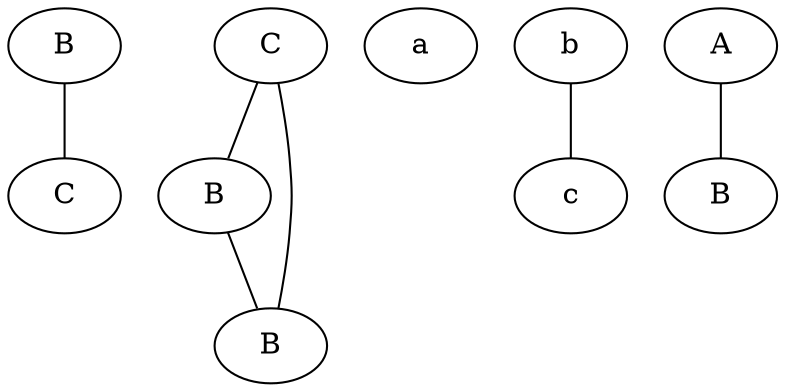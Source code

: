 strict graph G {
  1 [ label="B" ];
  2 [ label="C" ];
  6 [ label="C" ];
  7 [ label="B" ];
  8 [ label="B" ];
  5 [ label="a" ];
  3 [ label="b" ];
  4 [ label="c" ];
  0 [ label="A" ];
  9 [ label="B" ];
  1 -- 2;
  6 -- 7;
  7 -- 8;
  8 -- 6;
  3 -- 4;
  0 -- 9;
}

